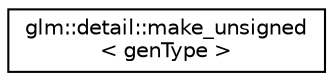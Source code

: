 digraph "Graphical Class Hierarchy"
{
  edge [fontname="Helvetica",fontsize="10",labelfontname="Helvetica",labelfontsize="10"];
  node [fontname="Helvetica",fontsize="10",shape=record];
  rankdir="LR";
  Node1 [label="glm::detail::make_unsigned\l\< genType \>",height=0.2,width=0.4,color="black", fillcolor="white", style="filled",URL="$structglm_1_1detail_1_1make__unsigned.html"];
}
